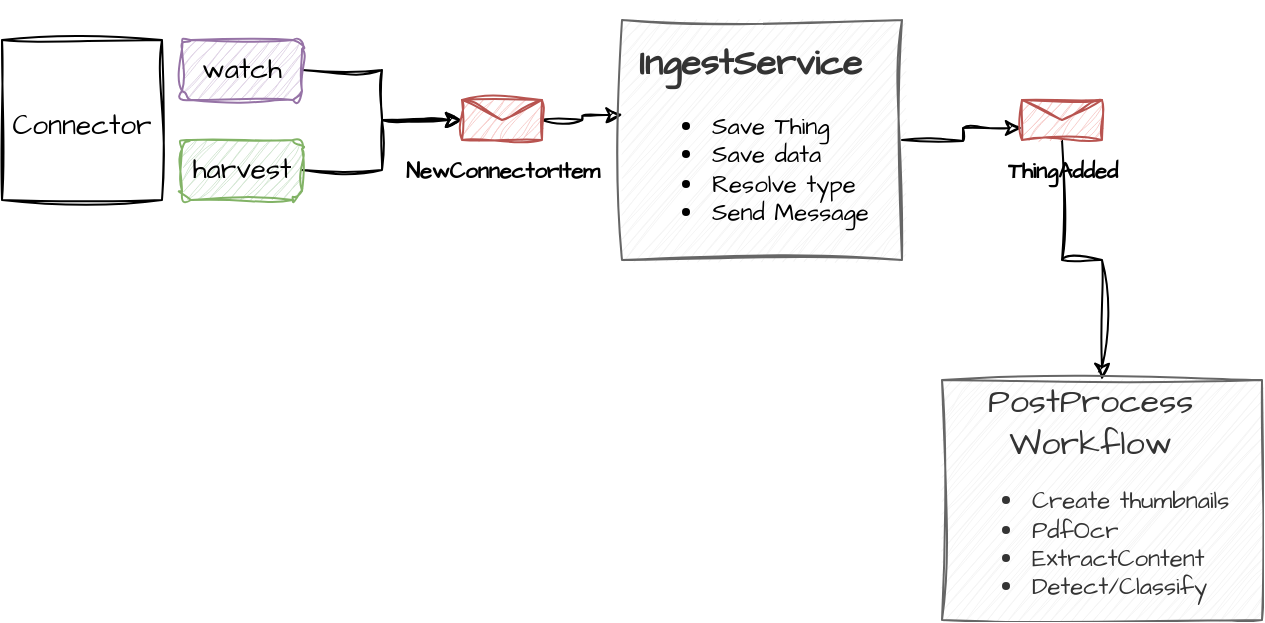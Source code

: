 <mxfile version="20.7.4" type="device"><diagram id="IP6wc_0cJ6o16C1tocN6" name="Page-1"><mxGraphModel dx="789" dy="518" grid="1" gridSize="10" guides="1" tooltips="1" connect="1" arrows="1" fold="1" page="1" pageScale="1" pageWidth="827" pageHeight="1169" math="0" shadow="0"><root><mxCell id="0"/><mxCell id="1" parent="0"/><mxCell id="xFxcY4UXuT8DBxKqJ0Am-3" value="&lt;font style=&quot;font-size: 14px;&quot;&gt;Connector&lt;/font&gt;" style="whiteSpace=wrap;html=1;aspect=fixed;sketch=1;hachureGap=4;jiggle=2;curveFitting=1;fontFamily=Architects Daughter;fontSource=https%3A%2F%2Ffonts.googleapis.com%2Fcss%3Ffamily%3DArchitects%2BDaughter;fontSize=20;" vertex="1" parent="1"><mxGeometry x="50" y="110" width="80" height="80" as="geometry"/></mxCell><mxCell id="xFxcY4UXuT8DBxKqJ0Am-10" style="edgeStyle=orthogonalEdgeStyle;rounded=0;sketch=1;hachureGap=4;jiggle=2;curveFitting=1;orthogonalLoop=1;jettySize=auto;html=1;entryX=0;entryY=0.5;entryDx=0;entryDy=0;fontFamily=Architects Daughter;fontSource=https%3A%2F%2Ffonts.googleapis.com%2Fcss%3Ffamily%3DArchitects%2BDaughter;fontSize=11;" edge="1" parent="1" source="xFxcY4UXuT8DBxKqJ0Am-5" target="xFxcY4UXuT8DBxKqJ0Am-7"><mxGeometry relative="1" as="geometry"/></mxCell><mxCell id="xFxcY4UXuT8DBxKqJ0Am-5" value="watch" style="rounded=1;whiteSpace=wrap;html=1;sketch=1;hachureGap=4;jiggle=2;curveFitting=1;fontFamily=Architects Daughter;fontSource=https%3A%2F%2Ffonts.googleapis.com%2Fcss%3Ffamily%3DArchitects%2BDaughter;fontSize=14;fillColor=#e1d5e7;strokeColor=#9673a6;" vertex="1" parent="1"><mxGeometry x="140" y="110" width="60" height="30" as="geometry"/></mxCell><mxCell id="xFxcY4UXuT8DBxKqJ0Am-9" style="edgeStyle=orthogonalEdgeStyle;rounded=0;sketch=1;hachureGap=4;jiggle=2;curveFitting=1;orthogonalLoop=1;jettySize=auto;html=1;exitX=1;exitY=0.5;exitDx=0;exitDy=0;fontFamily=Architects Daughter;fontSource=https%3A%2F%2Ffonts.googleapis.com%2Fcss%3Ffamily%3DArchitects%2BDaughter;fontSize=11;" edge="1" parent="1" source="xFxcY4UXuT8DBxKqJ0Am-6" target="xFxcY4UXuT8DBxKqJ0Am-7"><mxGeometry relative="1" as="geometry"/></mxCell><mxCell id="xFxcY4UXuT8DBxKqJ0Am-6" value="harvest" style="rounded=1;whiteSpace=wrap;html=1;sketch=1;hachureGap=4;jiggle=2;curveFitting=1;fontFamily=Architects Daughter;fontSource=https%3A%2F%2Ffonts.googleapis.com%2Fcss%3Ffamily%3DArchitects%2BDaughter;fontSize=14;fillColor=#d5e8d4;strokeColor=#82b366;" vertex="1" parent="1"><mxGeometry x="140" y="160" width="60" height="30" as="geometry"/></mxCell><mxCell id="xFxcY4UXuT8DBxKqJ0Am-23" style="edgeStyle=orthogonalEdgeStyle;rounded=0;sketch=1;hachureGap=4;jiggle=2;curveFitting=1;orthogonalLoop=1;jettySize=auto;html=1;entryX=0.002;entryY=0.374;entryDx=0;entryDy=0;entryPerimeter=0;fontFamily=Architects Daughter;fontSource=https%3A%2F%2Ffonts.googleapis.com%2Fcss%3Ffamily%3DArchitects%2BDaughter;fontSize=16;" edge="1" parent="1" source="xFxcY4UXuT8DBxKqJ0Am-7"><mxGeometry relative="1" as="geometry"><mxPoint x="360.28" y="147.4" as="targetPoint"/></mxGeometry></mxCell><mxCell id="xFxcY4UXuT8DBxKqJ0Am-7" value="&lt;font style=&quot;font-size: 11px;&quot;&gt;NewConnectorItem&lt;/font&gt;" style="shape=message;html=1;html=1;outlineConnect=0;labelPosition=center;verticalLabelPosition=bottom;align=center;verticalAlign=top;sketch=1;hachureGap=4;jiggle=2;curveFitting=1;fontFamily=Architects Daughter;fontSource=https%3A%2F%2Ffonts.googleapis.com%2Fcss%3Ffamily%3DArchitects%2BDaughter;fontSize=14;fillColor=#f8cecc;strokeColor=#b85450;fontStyle=1" vertex="1" parent="1"><mxGeometry x="280" y="140" width="40" height="20" as="geometry"/></mxCell><mxCell id="xFxcY4UXuT8DBxKqJ0Am-25" style="edgeStyle=orthogonalEdgeStyle;rounded=0;sketch=1;hachureGap=4;jiggle=2;curveFitting=1;orthogonalLoop=1;jettySize=auto;html=1;entryX=0;entryY=0.7;entryDx=0;entryDy=0;fontFamily=Architects Daughter;fontSource=https%3A%2F%2Ffonts.googleapis.com%2Fcss%3Ffamily%3DArchitects%2BDaughter;fontSize=16;" edge="1" parent="1" target="xFxcY4UXuT8DBxKqJ0Am-24"><mxGeometry relative="1" as="geometry"><mxPoint x="500" y="160" as="sourcePoint"/></mxGeometry></mxCell><mxCell id="xFxcY4UXuT8DBxKqJ0Am-32" style="edgeStyle=orthogonalEdgeStyle;rounded=0;sketch=1;hachureGap=4;jiggle=2;curveFitting=1;orthogonalLoop=1;jettySize=auto;html=1;fontFamily=Architects Daughter;fontSource=https%3A%2F%2Ffonts.googleapis.com%2Fcss%3Ffamily%3DArchitects%2BDaughter;fontSize=16;" edge="1" parent="1" source="xFxcY4UXuT8DBxKqJ0Am-24" target="xFxcY4UXuT8DBxKqJ0Am-31"><mxGeometry relative="1" as="geometry"/></mxCell><mxCell id="xFxcY4UXuT8DBxKqJ0Am-24" value="&lt;font style=&quot;font-size: 11px;&quot;&gt;ThingAdded&lt;/font&gt;" style="shape=message;html=1;html=1;outlineConnect=0;labelPosition=center;verticalLabelPosition=bottom;align=center;verticalAlign=top;sketch=1;hachureGap=4;jiggle=2;curveFitting=1;fontFamily=Architects Daughter;fontSource=https%3A%2F%2Ffonts.googleapis.com%2Fcss%3Ffamily%3DArchitects%2BDaughter;fontSize=14;fillColor=#f8cecc;strokeColor=#b85450;fontStyle=1" vertex="1" parent="1"><mxGeometry x="560" y="140" width="40" height="20" as="geometry"/></mxCell><mxCell id="xFxcY4UXuT8DBxKqJ0Am-31" value="&lt;h1 style=&quot;font-size: 17px;&quot;&gt;&lt;div style=&quot;text-align: center;&quot;&gt;&lt;span style=&quot;background-color: initial; font-weight: normal;&quot;&gt;PostProcess&lt;/span&gt;&lt;/div&gt;&lt;div style=&quot;text-align: center;&quot;&gt;&lt;span style=&quot;background-color: initial; font-weight: normal;&quot;&gt;Workflow&lt;/span&gt;&lt;/div&gt;&lt;/h1&gt;&lt;blockquote style=&quot;margin: 0 0 0 40px; border: none; padding: 0px;&quot;&gt;&lt;/blockquote&gt;&lt;ul&gt;&lt;li&gt;&lt;span style=&quot;background-color: initial;&quot;&gt;Create thumbnails&lt;/span&gt;&lt;/li&gt;&lt;li&gt;&lt;span style=&quot;background-color: initial;&quot;&gt;PdfOcr&lt;/span&gt;&lt;/li&gt;&lt;li&gt;&lt;span style=&quot;background-color: initial;&quot;&gt;ExtractContent&lt;/span&gt;&lt;/li&gt;&lt;li&gt;&lt;span style=&quot;background-color: initial;&quot;&gt;Detect/Classify&lt;/span&gt;&lt;/li&gt;&lt;/ul&gt;&lt;blockquote style=&quot;margin: 0 0 0 40px; border: none; padding: 0px;&quot;&gt;&lt;/blockquote&gt;&lt;blockquote style=&quot;margin: 0 0 0 40px; border: none; padding: 0px;&quot;&gt;&lt;/blockquote&gt;&lt;p&gt;.&lt;/p&gt;" style="text;html=1;spacing=5;spacingTop=-20;whiteSpace=wrap;overflow=hidden;rounded=0;sketch=1;hachureGap=4;jiggle=2;curveFitting=1;fontFamily=Architects Daughter;fontSource=https%3A%2F%2Ffonts.googleapis.com%2Fcss%3Ffamily%3DArchitects%2BDaughter;fontSize=12;fillColor=#f5f5f5;fontColor=#333333;strokeColor=#666666;" vertex="1" parent="1"><mxGeometry x="520" y="280" width="160" height="120" as="geometry"/></mxCell><mxCell id="xFxcY4UXuT8DBxKqJ0Am-33" value="&lt;h1 style=&quot;&quot;&gt;&lt;div style=&quot;text-align: center;&quot;&gt;&lt;font style=&quot;font-size: 18px;&quot;&gt;IngestService&lt;/font&gt;&lt;/div&gt;&lt;div style=&quot;font-size: 16px; text-align: center;&quot;&gt;&lt;ul style=&quot;border-color: var(--border-color); color: rgb(0, 0, 0); font-size: 12px; font-weight: 400;&quot;&gt;&lt;li style=&quot;border-color: var(--border-color); text-align: left;&quot;&gt;Save Thing&lt;/li&gt;&lt;li style=&quot;border-color: var(--border-color); text-align: left;&quot;&gt;Save data&lt;/li&gt;&lt;li style=&quot;border-color: var(--border-color); text-align: left;&quot;&gt;Resolve type&lt;/li&gt;&lt;li style=&quot;border-color: var(--border-color); text-align: left;&quot;&gt;Send Message&lt;/li&gt;&lt;/ul&gt;&lt;/div&gt;&lt;/h1&gt;&lt;blockquote style=&quot;margin: 0 0 0 40px; border: none; padding: 0px;&quot;&gt;&lt;/blockquote&gt;&lt;blockquote style=&quot;margin: 0 0 0 40px; border: none; padding: 0px;&quot;&gt;&lt;/blockquote&gt;&lt;p&gt;.&lt;/p&gt;" style="text;html=1;spacing=5;spacingTop=-20;whiteSpace=wrap;overflow=hidden;rounded=0;sketch=1;hachureGap=4;jiggle=2;curveFitting=1;fontFamily=Architects Daughter;fontSource=https%3A%2F%2Ffonts.googleapis.com%2Fcss%3Ffamily%3DArchitects%2BDaughter;fontSize=12;fillColor=#f5f5f5;fontColor=#333333;strokeColor=#666666;" vertex="1" parent="1"><mxGeometry x="360" y="100" width="140" height="120" as="geometry"/></mxCell></root></mxGraphModel></diagram></mxfile>
